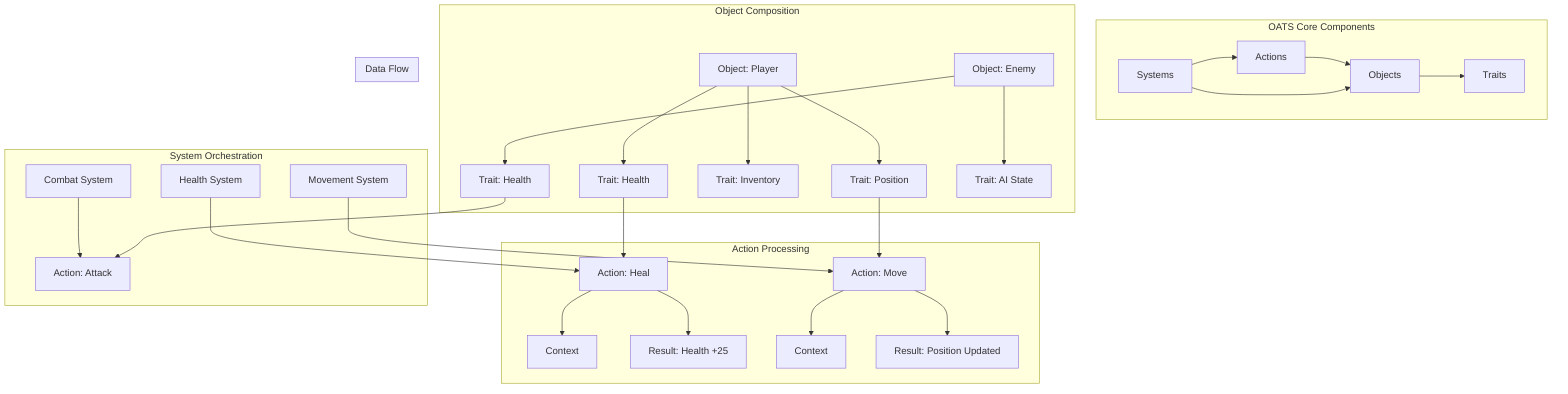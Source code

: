 graph TB
    subgraph "OATS Core Components"
        O[Objects] --> T[Traits]
        A[Actions] --> O
        S[Systems] --> A
        S --> O
    end
    
    subgraph "Object Composition"
        O1[Object: Player] --> T1[Trait: Health]
        O1 --> T2[Trait: Position]
        O1 --> T3[Trait: Inventory]
        
        O2[Object: Enemy] --> T4[Trait: Health]
        O2 --> T5[Trait: AI State]
    end
    
    subgraph "Action Processing"
        A1[Action: Heal] --> C1[Context]
        A1 --> R1[Result: Health +25]
        
        A2[Action: Move] --> C2[Context]
        A2 --> R2[Result: Position Updated]
    end
    
    subgraph "System Orchestration"
        S1[Health System] --> A1
        S2[Movement System] --> A2
        S3[Combat System] --> A3[Action: Attack]
    end
    
    subgraph "Data Flow"
        T1 --> A1
        T2 --> A2
        T4 --> A3
    end